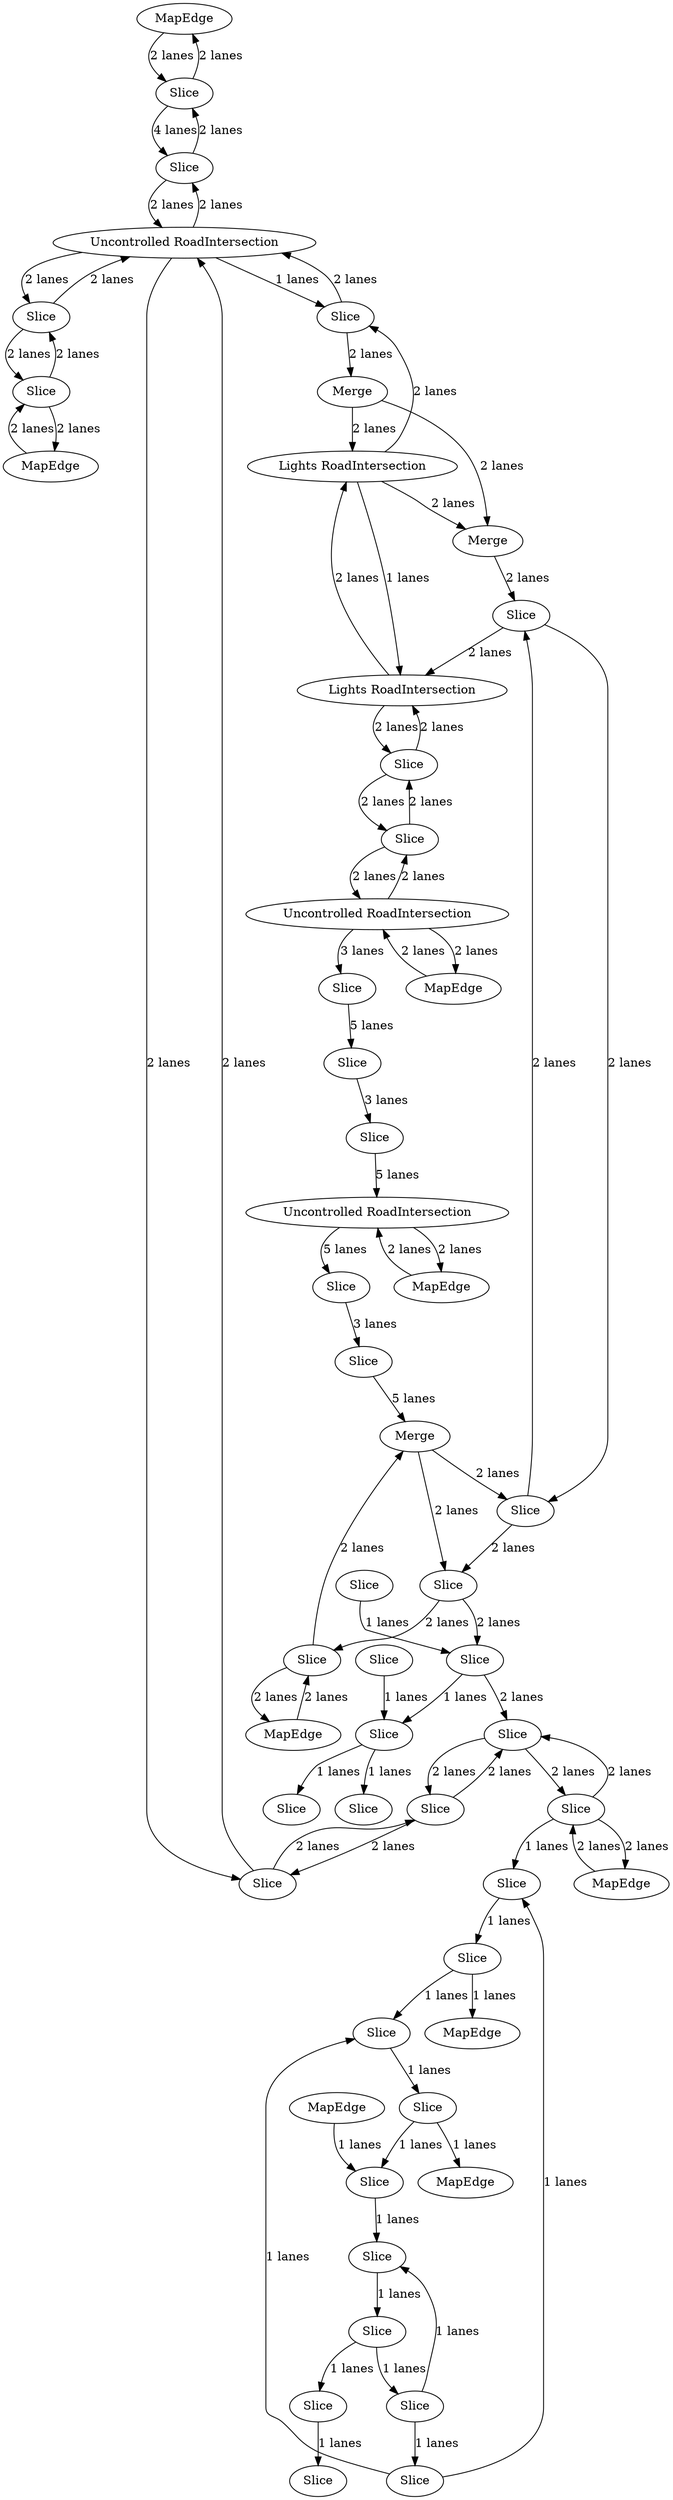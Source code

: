 digraph {
    0 [ label = "MapEdge" ]
    1 [ label = "MapEdge" ]
    2 [ label = "Slice" ]
    3 [ label = "Slice" ]
    4 [ label = "Slice" ]
    5 [ label = "Slice" ]
    6 [ label = "Uncontrolled RoadIntersection" ]
    7 [ label = "Slice" ]
    8 [ label = "Slice" ]
    9 [ label = "Slice" ]
    10 [ label = "Slice" ]
    11 [ label = "Slice" ]
    12 [ label = "Slice" ]
    13 [ label = "Merge" ]
    14 [ label = "Lights RoadIntersection" ]
    15 [ label = "Slice" ]
    16 [ label = "Lights RoadIntersection" ]
    17 [ label = "Slice" ]
    18 [ label = "Slice" ]
    19 [ label = "Merge" ]
    20 [ label = "Slice" ]
    21 [ label = "Slice" ]
    22 [ label = "Uncontrolled RoadIntersection" ]
    23 [ label = "Slice" ]
    24 [ label = "Slice" ]
    25 [ label = "Slice" ]
    26 [ label = "Slice" ]
    27 [ label = "Slice" ]
    28 [ label = "Slice" ]
    29 [ label = "Slice" ]
    30 [ label = "Slice" ]
    31 [ label = "Slice" ]
    32 [ label = "Merge" ]
    33 [ label = "Slice" ]
    34 [ label = "Slice" ]
    35 [ label = "Slice" ]
    36 [ label = "Slice" ]
    37 [ label = "Slice" ]
    38 [ label = "MapEdge" ]
    39 [ label = "Slice" ]
    40 [ label = "Slice" ]
    41 [ label = "Uncontrolled RoadIntersection" ]
    42 [ label = "Slice" ]
    43 [ label = "Slice" ]
    44 [ label = "Slice" ]
    45 [ label = "MapEdge" ]
    46 [ label = "Slice" ]
    47 [ label = "Slice" ]
    48 [ label = "Slice" ]
    49 [ label = "MapEdge" ]
    50 [ label = "MapEdge" ]
    51 [ label = "MapEdge" ]
    52 [ label = "MapEdge" ]
    53 [ label = "MapEdge" ]
    49 -> 41 [ label = "2 lanes" ]
    41 -> 49 [ label = "2 lanes" ]
    20 -> 44 [ label = "1 lanes" ]
    44 -> 46 [ label = "1 lanes" ]
    46 -> 50 [ label = "1 lanes" ]
    41 -> 39 [ label = "5 lanes" ]
    53 -> 47 [ label = "1 lanes" ]
    47 -> 35 [ label = "1 lanes" ]
    35 -> 29 [ label = "1 lanes" ]
    29 -> 28 [ label = "1 lanes" ]
    29 -> 36 [ label = "1 lanes" ]
    36 -> 42 [ label = "1 lanes" ]
    42 -> 43 [ label = "1 lanes" ]
    43 -> 48 [ label = "1 lanes" ]
    48 -> 52 [ label = "1 lanes" ]
    36 -> 35 [ label = "1 lanes" ]
    48 -> 47 [ label = "1 lanes" ]
    46 -> 43 [ label = "1 lanes" ]
    1 -> 2 [ label = "2 lanes" ]
    2 -> 1 [ label = "2 lanes" ]
    25 -> 26 [ label = "2 lanes" ]
    26 -> 25 [ label = "2 lanes" ]
    6 -> 8 [ label = "1 lanes" ]
    8 -> 6 [ label = "2 lanes" ]
    3 -> 5 [ label = "4 lanes" ]
    5 -> 3 [ label = "2 lanes" ]
    10 -> 7 [ label = "2 lanes" ]
    7 -> 10 [ label = "2 lanes" ]
    18 -> 17 [ label = "2 lanes" ]
    17 -> 18 [ label = "2 lanes" ]
    40 -> 32 [ label = "2 lanes" ]
    32 -> 26 [ label = "2 lanes" ]
    2 -> 4 [ label = "2 lanes" ]
    4 -> 2 [ label = "2 lanes" ]
    19 -> 25 [ label = "2 lanes" ]
    13 -> 14 [ label = "2 lanes" ]
    13 -> 19 [ label = "2 lanes" ]
    42 -> 44 [ label = "1 lanes" ]
    12 -> 21 [ label = "1 lanes" ]
    6 -> 5 [ label = "2 lanes" ]
    5 -> 6 [ label = "2 lanes" ]
    11 -> 12 [ label = "1 lanes" ]
    12 -> 9 [ label = "1 lanes" ]
    38 -> 20 [ label = "2 lanes" ]
    20 -> 38 [ label = "2 lanes" ]
    20 -> 15 [ label = "2 lanes" ]
    15 -> 20 [ label = "2 lanes" ]
    15 -> 10 [ label = "2 lanes" ]
    10 -> 15 [ label = "2 lanes" ]
    18 -> 22 [ label = "2 lanes" ]
    22 -> 18 [ label = "2 lanes" ]
    22 -> 45 [ label = "2 lanes" ]
    45 -> 22 [ label = "2 lanes" ]
    32 -> 31 [ label = "2 lanes" ]
    14 -> 8 [ label = "2 lanes" ]
    14 -> 19 [ label = "2 lanes" ]
    22 -> 23 [ label = "3 lanes" ]
    26 -> 31 [ label = "2 lanes" ]
    31 -> 40 [ label = "2 lanes" ]
    24 -> 37 [ label = "3 lanes" ]
    31 -> 30 [ label = "2 lanes" ]
    39 -> 33 [ label = "3 lanes" ]
    37 -> 41 [ label = "5 lanes" ]
    34 -> 30 [ label = "1 lanes" ]
    30 -> 12 [ label = "1 lanes" ]
    40 -> 51 [ label = "2 lanes" ]
    51 -> 40 [ label = "2 lanes" ]
    16 -> 17 [ label = "2 lanes" ]
    17 -> 16 [ label = "2 lanes" ]
    33 -> 32 [ label = "5 lanes" ]
    25 -> 16 [ label = "2 lanes" ]
    28 -> 27 [ label = "1 lanes" ]
    3 -> 0 [ label = "2 lanes" ]
    0 -> 3 [ label = "2 lanes" ]
    7 -> 6 [ label = "2 lanes" ]
    6 -> 7 [ label = "2 lanes" ]
    8 -> 13 [ label = "2 lanes" ]
    14 -> 16 [ label = "1 lanes" ]
    16 -> 14 [ label = "2 lanes" ]
    4 -> 6 [ label = "2 lanes" ]
    6 -> 4 [ label = "2 lanes" ]
    30 -> 15 [ label = "2 lanes" ]
    23 -> 24 [ label = "5 lanes" ]
}
